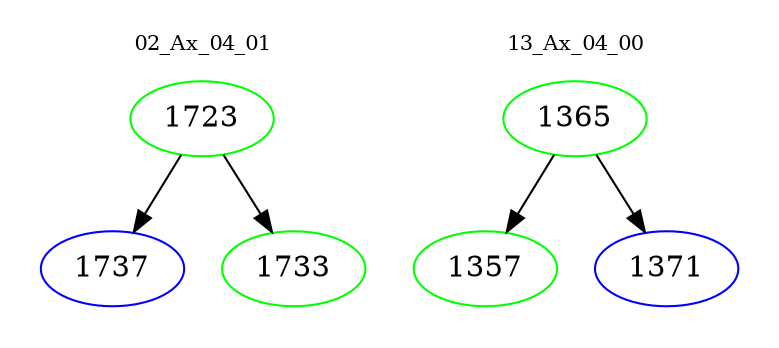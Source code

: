 digraph{
subgraph cluster_0 {
color = white
label = "02_Ax_04_01";
fontsize=10;
T0_1723 [label="1723", color="green"]
T0_1723 -> T0_1737 [color="black"]
T0_1737 [label="1737", color="blue"]
T0_1723 -> T0_1733 [color="black"]
T0_1733 [label="1733", color="green"]
}
subgraph cluster_1 {
color = white
label = "13_Ax_04_00";
fontsize=10;
T1_1365 [label="1365", color="green"]
T1_1365 -> T1_1357 [color="black"]
T1_1357 [label="1357", color="green"]
T1_1365 -> T1_1371 [color="black"]
T1_1371 [label="1371", color="blue"]
}
}
